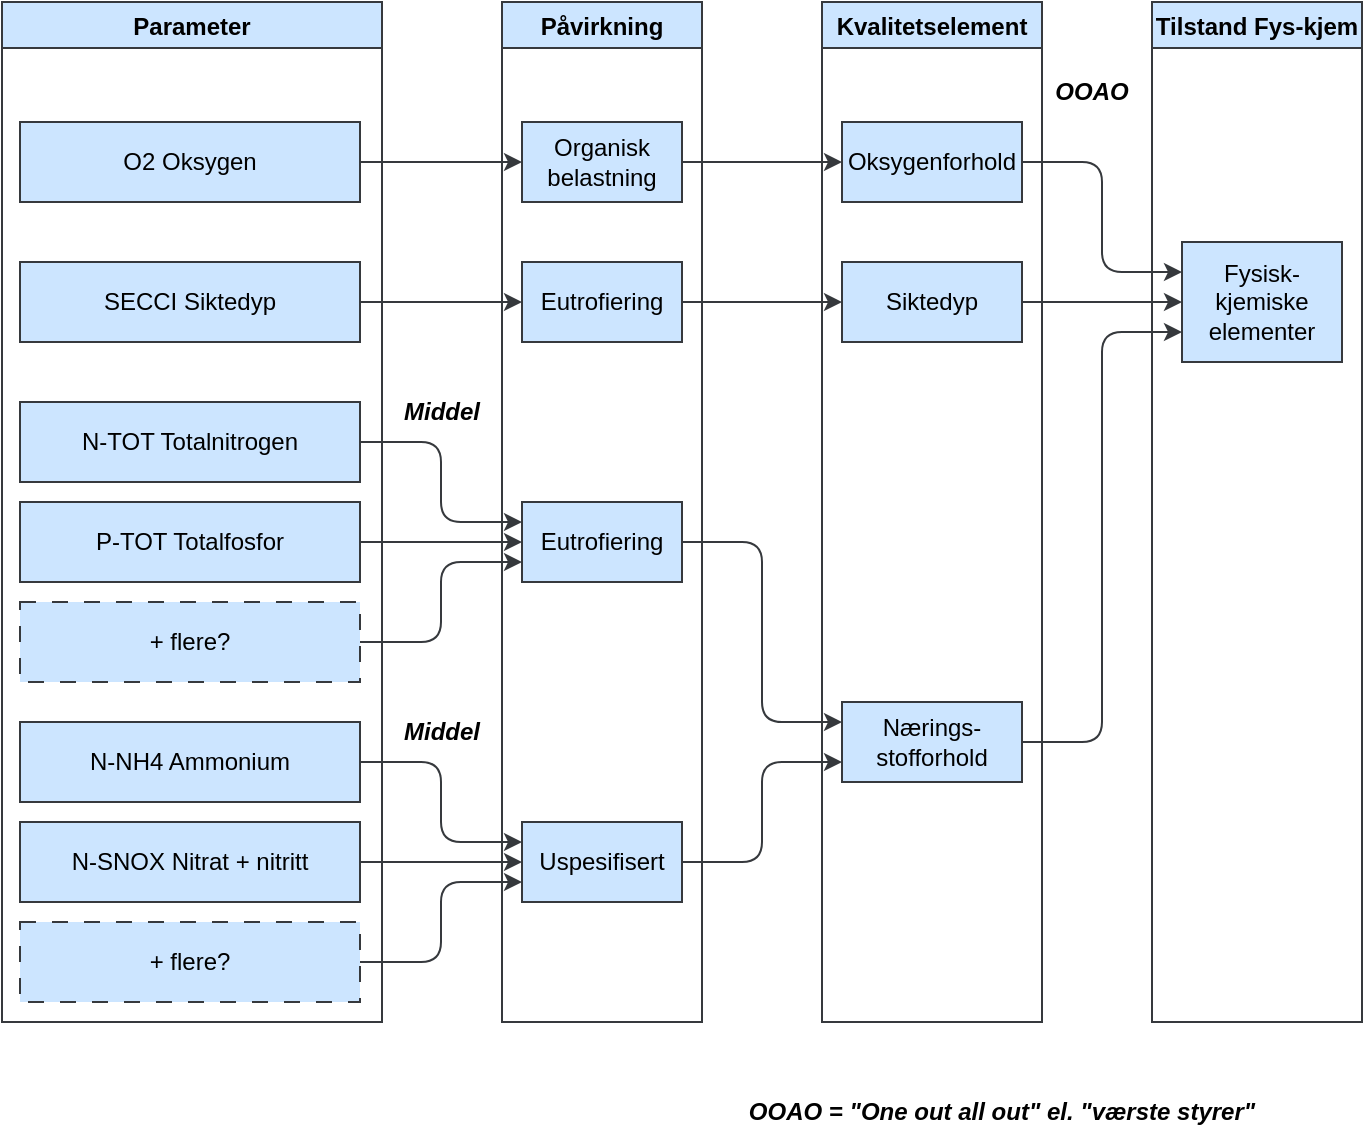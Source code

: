 <mxfile version="28.2.5">
  <diagram name="Page-1" id="hKgmJlj2i8ptv6tC-m2v">
    <mxGraphModel dx="1426" dy="891" grid="1" gridSize="10" guides="1" tooltips="1" connect="1" arrows="1" fold="1" page="1" pageScale="1" pageWidth="827" pageHeight="1169" background="light-dark(#FFFFFF,#FFFFFF)" math="0" shadow="0" adaptiveColors="simple">
      <root>
        <mxCell id="0" />
        <mxCell id="1" parent="0" />
        <mxCell id="y_GRqJ1ZzVfy5zHWJSPP-23" value="Oksygenforhold" style="whiteSpace=wrap;html=1;labelBackgroundColor=none;fillColor=#cce5ff;strokeColor=#36393d;fontColor=#000000;" parent="1" vertex="1">
          <mxGeometry x="445" y="99" width="90" height="40" as="geometry" />
        </mxCell>
        <mxCell id="y_GRqJ1ZzVfy5zHWJSPP-24" value="" style="edgeStyle=elbowEdgeStyle;elbow=horizontal;html=1;rounded=1;curved=0;sourcePerimeterSpacing=0;targetPerimeterSpacing=0;startSize=6;endSize=6;entryX=0;entryY=0.25;entryDx=0;entryDy=0;labelBackgroundColor=none;fontColor=#000000;fillColor=#cce5ff;strokeColor=#36393d;" parent="1" source="y_GRqJ1ZzVfy5zHWJSPP-23" target="y_GRqJ1ZzVfy5zHWJSPP-25" edge="1">
          <mxGeometry relative="1" as="geometry" />
        </mxCell>
        <mxCell id="y_GRqJ1ZzVfy5zHWJSPP-25" value="Fysisk-kjemiske elementer" style="whiteSpace=wrap;html=1;labelBackgroundColor=none;fillColor=#cce5ff;strokeColor=#36393d;fontColor=#000000;" parent="1" vertex="1">
          <mxGeometry x="615" y="159" width="80" height="60" as="geometry" />
        </mxCell>
        <mxCell id="y_GRqJ1ZzVfy5zHWJSPP-26" value="Siktedyp" style="whiteSpace=wrap;html=1;labelBackgroundColor=none;fillColor=#cce5ff;strokeColor=#36393d;fontColor=#000000;" parent="1" vertex="1">
          <mxGeometry x="445" y="169" width="90" height="40" as="geometry" />
        </mxCell>
        <mxCell id="y_GRqJ1ZzVfy5zHWJSPP-27" value="" style="edgeStyle=elbowEdgeStyle;elbow=horizontal;html=1;rounded=1;curved=0;sourcePerimeterSpacing=0;targetPerimeterSpacing=0;startSize=6;endSize=6;entryX=0;entryY=0.5;entryDx=0;entryDy=0;labelBackgroundColor=none;fontColor=#000000;fillColor=#cce5ff;strokeColor=#36393d;" parent="1" source="y_GRqJ1ZzVfy5zHWJSPP-26" target="y_GRqJ1ZzVfy5zHWJSPP-25" edge="1">
          <mxGeometry relative="1" as="geometry">
            <mxPoint x="645" y="259" as="targetPoint" />
          </mxGeometry>
        </mxCell>
        <mxCell id="y_GRqJ1ZzVfy5zHWJSPP-29" value="" style="edgeStyle=elbowEdgeStyle;elbow=horizontal;html=1;rounded=1;curved=0;sourcePerimeterSpacing=0;targetPerimeterSpacing=0;startSize=6;endSize=6;entryX=0;entryY=0.75;entryDx=0;entryDy=0;labelBackgroundColor=none;fontColor=#000000;fillColor=#cce5ff;strokeColor=#36393d;" parent="1" source="y_GRqJ1ZzVfy5zHWJSPP-28" target="y_GRqJ1ZzVfy5zHWJSPP-25" edge="1">
          <mxGeometry relative="1" as="geometry">
            <mxPoint x="645" y="259" as="targetPoint" />
          </mxGeometry>
        </mxCell>
        <mxCell id="y_GRqJ1ZzVfy5zHWJSPP-30" value="Eutrofiering" style="whiteSpace=wrap;html=1;labelBackgroundColor=none;fillColor=#cce5ff;strokeColor=#36393d;fontColor=#000000;" parent="1" vertex="1">
          <mxGeometry x="285" y="289" width="80" height="40" as="geometry" />
        </mxCell>
        <mxCell id="y_GRqJ1ZzVfy5zHWJSPP-31" value="" style="edgeStyle=elbowEdgeStyle;elbow=horizontal;html=1;rounded=1;curved=0;sourcePerimeterSpacing=0;targetPerimeterSpacing=0;startSize=6;endSize=6;entryX=0;entryY=0.25;entryDx=0;entryDy=0;labelBackgroundColor=none;fontColor=#000000;fillColor=#cce5ff;strokeColor=#36393d;" parent="1" source="y_GRqJ1ZzVfy5zHWJSPP-30" target="y_GRqJ1ZzVfy5zHWJSPP-28" edge="1">
          <mxGeometry relative="1" as="geometry">
            <mxPoint x="405" y="249" as="targetPoint" />
          </mxGeometry>
        </mxCell>
        <mxCell id="y_GRqJ1ZzVfy5zHWJSPP-32" value="N-TOT Totalnitrogen" style="whiteSpace=wrap;html=1;labelBackgroundColor=none;fillColor=#cce5ff;strokeColor=#36393d;fontColor=#000000;" parent="1" vertex="1">
          <mxGeometry x="34" y="239" width="170" height="40" as="geometry" />
        </mxCell>
        <mxCell id="y_GRqJ1ZzVfy5zHWJSPP-33" value="" style="edgeStyle=elbowEdgeStyle;elbow=horizontal;html=1;rounded=1;curved=0;sourcePerimeterSpacing=0;targetPerimeterSpacing=0;startSize=6;endSize=6;entryX=0;entryY=0.25;entryDx=0;entryDy=0;labelBackgroundColor=none;fontColor=#000000;fillColor=#cce5ff;strokeColor=#36393d;" parent="1" source="y_GRqJ1ZzVfy5zHWJSPP-32" target="y_GRqJ1ZzVfy5zHWJSPP-30" edge="1">
          <mxGeometry relative="1" as="geometry">
            <mxPoint x="245" y="319" as="targetPoint" />
          </mxGeometry>
        </mxCell>
        <mxCell id="y_GRqJ1ZzVfy5zHWJSPP-34" value="Eutrofiering" style="whiteSpace=wrap;html=1;labelBackgroundColor=none;fillColor=#cce5ff;strokeColor=#36393d;fontColor=#000000;" parent="1" vertex="1">
          <mxGeometry x="285" y="169" width="80" height="40" as="geometry" />
        </mxCell>
        <mxCell id="y_GRqJ1ZzVfy5zHWJSPP-35" value="" style="edgeStyle=elbowEdgeStyle;elbow=horizontal;html=1;rounded=1;curved=0;sourcePerimeterSpacing=0;targetPerimeterSpacing=0;startSize=6;endSize=6;entryX=0;entryY=0.5;entryDx=0;entryDy=0;labelBackgroundColor=none;fontColor=#000000;fillColor=#cce5ff;strokeColor=#36393d;" parent="1" source="y_GRqJ1ZzVfy5zHWJSPP-34" target="y_GRqJ1ZzVfy5zHWJSPP-26" edge="1">
          <mxGeometry relative="1" as="geometry">
            <mxPoint x="405" y="139" as="targetPoint" />
          </mxGeometry>
        </mxCell>
        <mxCell id="y_GRqJ1ZzVfy5zHWJSPP-36" value="SECCI Siktedyp" style="whiteSpace=wrap;html=1;labelBackgroundColor=none;fillColor=#cce5ff;strokeColor=#36393d;fontColor=#000000;" parent="1" vertex="1">
          <mxGeometry x="34" y="169" width="170" height="40" as="geometry" />
        </mxCell>
        <mxCell id="y_GRqJ1ZzVfy5zHWJSPP-37" value="" style="edgeStyle=elbowEdgeStyle;elbow=horizontal;html=1;rounded=1;curved=0;sourcePerimeterSpacing=0;targetPerimeterSpacing=0;startSize=6;endSize=6;entryX=0;entryY=0.5;entryDx=0;entryDy=0;labelBackgroundColor=none;fontColor=#000000;fillColor=#cce5ff;strokeColor=#36393d;" parent="1" source="y_GRqJ1ZzVfy5zHWJSPP-36" target="y_GRqJ1ZzVfy5zHWJSPP-34" edge="1">
          <mxGeometry relative="1" as="geometry">
            <mxPoint x="245" y="249" as="targetPoint" />
          </mxGeometry>
        </mxCell>
        <mxCell id="y_GRqJ1ZzVfy5zHWJSPP-38" value="Organisk belastning" style="whiteSpace=wrap;html=1;labelBackgroundColor=none;fillColor=#cce5ff;strokeColor=#36393d;fontColor=#000000;" parent="1" vertex="1">
          <mxGeometry x="285" y="99" width="80" height="40" as="geometry" />
        </mxCell>
        <mxCell id="y_GRqJ1ZzVfy5zHWJSPP-39" value="" style="edgeStyle=elbowEdgeStyle;elbow=horizontal;html=1;rounded=1;curved=0;sourcePerimeterSpacing=0;targetPerimeterSpacing=0;startSize=6;endSize=6;entryX=0;entryY=0.5;entryDx=0;entryDy=0;labelBackgroundColor=none;fontColor=#000000;fillColor=#cce5ff;strokeColor=#36393d;" parent="1" source="y_GRqJ1ZzVfy5zHWJSPP-38" target="y_GRqJ1ZzVfy5zHWJSPP-23" edge="1">
          <mxGeometry relative="1" as="geometry">
            <mxPoint x="435" y="59" as="targetPoint" />
          </mxGeometry>
        </mxCell>
        <mxCell id="y_GRqJ1ZzVfy5zHWJSPP-40" value="O2 Oksygen" style="whiteSpace=wrap;html=1;labelBackgroundColor=none;fillColor=#cce5ff;strokeColor=#36393d;fontColor=#000000;" parent="1" vertex="1">
          <mxGeometry x="34" y="99" width="170" height="40" as="geometry" />
        </mxCell>
        <mxCell id="y_GRqJ1ZzVfy5zHWJSPP-41" value="" style="edgeStyle=elbowEdgeStyle;elbow=horizontal;html=1;rounded=1;curved=0;sourcePerimeterSpacing=0;targetPerimeterSpacing=0;startSize=6;endSize=6;entryX=0;entryY=0.5;entryDx=0;entryDy=0;labelBackgroundColor=none;fontColor=#000000;fillColor=#cce5ff;strokeColor=#36393d;" parent="1" source="y_GRqJ1ZzVfy5zHWJSPP-40" target="y_GRqJ1ZzVfy5zHWJSPP-38" edge="1">
          <mxGeometry relative="1" as="geometry">
            <mxPoint x="245" y="179" as="targetPoint" />
          </mxGeometry>
        </mxCell>
        <mxCell id="y_GRqJ1ZzVfy5zHWJSPP-42" value="P-TOT Totalfosfor" style="whiteSpace=wrap;html=1;labelBackgroundColor=none;fillColor=#cce5ff;strokeColor=#36393d;fontColor=#000000;" parent="1" vertex="1">
          <mxGeometry x="34" y="289" width="170" height="40" as="geometry" />
        </mxCell>
        <mxCell id="y_GRqJ1ZzVfy5zHWJSPP-43" value="" style="edgeStyle=elbowEdgeStyle;elbow=horizontal;html=1;rounded=1;curved=0;sourcePerimeterSpacing=0;targetPerimeterSpacing=0;startSize=6;endSize=6;entryX=0;entryY=0.5;entryDx=0;entryDy=0;labelBackgroundColor=none;fontColor=#000000;fillColor=#cce5ff;strokeColor=#36393d;" parent="1" source="y_GRqJ1ZzVfy5zHWJSPP-42" target="y_GRqJ1ZzVfy5zHWJSPP-30" edge="1">
          <mxGeometry relative="1" as="geometry">
            <mxPoint x="325" y="309" as="targetPoint" />
          </mxGeometry>
        </mxCell>
        <mxCell id="y_GRqJ1ZzVfy5zHWJSPP-44" value="+ flere?" style="whiteSpace=wrap;html=1;dashed=1;dashPattern=8 8;labelBackgroundColor=none;fillColor=#cce5ff;strokeColor=#36393d;fontColor=#000000;" parent="1" vertex="1">
          <mxGeometry x="34" y="339" width="170" height="40" as="geometry" />
        </mxCell>
        <mxCell id="y_GRqJ1ZzVfy5zHWJSPP-45" value="" style="edgeStyle=elbowEdgeStyle;elbow=horizontal;html=1;rounded=1;curved=0;sourcePerimeterSpacing=0;targetPerimeterSpacing=0;startSize=6;endSize=6;entryX=0;entryY=0.75;entryDx=0;entryDy=0;labelBackgroundColor=none;fontColor=#000000;fillColor=#cce5ff;strokeColor=#36393d;" parent="1" source="y_GRqJ1ZzVfy5zHWJSPP-44" target="y_GRqJ1ZzVfy5zHWJSPP-30" edge="1">
          <mxGeometry relative="1" as="geometry">
            <mxPoint x="325" y="359" as="targetPoint" />
          </mxGeometry>
        </mxCell>
        <mxCell id="y_GRqJ1ZzVfy5zHWJSPP-46" value="Parameter" style="swimlane;labelBackgroundColor=none;fillColor=#cce5ff;strokeColor=#36393d;fontColor=#000000;" parent="1" vertex="1">
          <mxGeometry x="25" y="39" width="190" height="510" as="geometry" />
        </mxCell>
        <mxCell id="y_GRqJ1ZzVfy5zHWJSPP-50" value="Uspesifisert" style="whiteSpace=wrap;html=1;labelBackgroundColor=none;fillColor=#cce5ff;strokeColor=#36393d;fontColor=#000000;" parent="y_GRqJ1ZzVfy5zHWJSPP-46" vertex="1">
          <mxGeometry x="260" y="410" width="80" height="40" as="geometry" />
        </mxCell>
        <mxCell id="y_GRqJ1ZzVfy5zHWJSPP-51" value="N-NH4 Ammonium" style="whiteSpace=wrap;html=1;labelBackgroundColor=none;fillColor=#cce5ff;strokeColor=#36393d;fontColor=#000000;" parent="y_GRqJ1ZzVfy5zHWJSPP-46" vertex="1">
          <mxGeometry x="9" y="360" width="170" height="40" as="geometry" />
        </mxCell>
        <mxCell id="y_GRqJ1ZzVfy5zHWJSPP-52" value="" style="edgeStyle=elbowEdgeStyle;elbow=horizontal;html=1;rounded=1;curved=0;sourcePerimeterSpacing=0;targetPerimeterSpacing=0;startSize=6;endSize=6;entryX=0;entryY=0.25;entryDx=0;entryDy=0;labelBackgroundColor=none;fontColor=#000000;fillColor=#cce5ff;strokeColor=#36393d;" parent="y_GRqJ1ZzVfy5zHWJSPP-46" source="y_GRqJ1ZzVfy5zHWJSPP-51" target="y_GRqJ1ZzVfy5zHWJSPP-50" edge="1">
          <mxGeometry relative="1" as="geometry">
            <mxPoint x="220" y="440" as="targetPoint" />
          </mxGeometry>
        </mxCell>
        <mxCell id="y_GRqJ1ZzVfy5zHWJSPP-53" value="N-SNOX Nitrat + nitritt" style="whiteSpace=wrap;html=1;labelBackgroundColor=none;fillColor=#cce5ff;strokeColor=#36393d;fontColor=#000000;" parent="y_GRqJ1ZzVfy5zHWJSPP-46" vertex="1">
          <mxGeometry x="9" y="410" width="170" height="40" as="geometry" />
        </mxCell>
        <mxCell id="y_GRqJ1ZzVfy5zHWJSPP-54" value="" style="edgeStyle=elbowEdgeStyle;elbow=horizontal;html=1;rounded=1;curved=0;sourcePerimeterSpacing=0;targetPerimeterSpacing=0;startSize=6;endSize=6;entryX=0;entryY=0.5;entryDx=0;entryDy=0;labelBackgroundColor=none;fontColor=#000000;fillColor=#cce5ff;strokeColor=#36393d;" parent="y_GRqJ1ZzVfy5zHWJSPP-46" source="y_GRqJ1ZzVfy5zHWJSPP-53" target="y_GRqJ1ZzVfy5zHWJSPP-50" edge="1">
          <mxGeometry relative="1" as="geometry">
            <mxPoint x="300" y="430" as="targetPoint" />
          </mxGeometry>
        </mxCell>
        <mxCell id="y_GRqJ1ZzVfy5zHWJSPP-55" value="+ flere?" style="whiteSpace=wrap;html=1;dashed=1;dashPattern=8 8;labelBackgroundColor=none;fillColor=#cce5ff;strokeColor=#36393d;fontColor=#000000;" parent="y_GRqJ1ZzVfy5zHWJSPP-46" vertex="1">
          <mxGeometry x="9" y="460" width="170" height="40" as="geometry" />
        </mxCell>
        <mxCell id="y_GRqJ1ZzVfy5zHWJSPP-56" value="" style="edgeStyle=elbowEdgeStyle;elbow=horizontal;html=1;rounded=1;curved=0;sourcePerimeterSpacing=0;targetPerimeterSpacing=0;startSize=6;endSize=6;entryX=0;entryY=0.75;entryDx=0;entryDy=0;labelBackgroundColor=none;fontColor=#000000;fillColor=#cce5ff;strokeColor=#36393d;" parent="y_GRqJ1ZzVfy5zHWJSPP-46" source="y_GRqJ1ZzVfy5zHWJSPP-55" target="y_GRqJ1ZzVfy5zHWJSPP-50" edge="1">
          <mxGeometry relative="1" as="geometry">
            <mxPoint x="300" y="480" as="targetPoint" />
          </mxGeometry>
        </mxCell>
        <mxCell id="y_GRqJ1ZzVfy5zHWJSPP-47" value="Påvirkning" style="swimlane;labelBackgroundColor=none;fillColor=#cce5ff;strokeColor=#36393d;fontColor=#000000;" parent="1" vertex="1">
          <mxGeometry x="275" y="39" width="100" height="510" as="geometry" />
        </mxCell>
        <mxCell id="y_GRqJ1ZzVfy5zHWJSPP-48" value="Kvalitetselement" style="swimlane;labelBackgroundColor=none;fillColor=#cce5ff;strokeColor=#36393d;fontColor=#000000;" parent="1" vertex="1">
          <mxGeometry x="435" y="39" width="110" height="510" as="geometry" />
        </mxCell>
        <mxCell id="y_GRqJ1ZzVfy5zHWJSPP-28" value="Nærings-stofforhold" style="whiteSpace=wrap;html=1;labelBackgroundColor=none;fillColor=#cce5ff;strokeColor=#36393d;fontColor=#000000;" parent="y_GRqJ1ZzVfy5zHWJSPP-48" vertex="1">
          <mxGeometry x="10" y="350" width="90" height="40" as="geometry" />
        </mxCell>
        <mxCell id="y_GRqJ1ZzVfy5zHWJSPP-49" value="Tilstand Fys-kjem" style="swimlane;labelBackgroundColor=none;fillColor=#cce5ff;strokeColor=#36393d;fontColor=#000000;" parent="1" vertex="1">
          <mxGeometry x="600" y="39" width="105" height="510" as="geometry" />
        </mxCell>
        <mxCell id="y_GRqJ1ZzVfy5zHWJSPP-61" value="OOAO" style="text;html=1;align=center;verticalAlign=middle;whiteSpace=wrap;rounded=0;fontColor=#000000;fontStyle=3" parent="y_GRqJ1ZzVfy5zHWJSPP-49" vertex="1">
          <mxGeometry x="-60" y="30" width="60" height="30" as="geometry" />
        </mxCell>
        <mxCell id="y_GRqJ1ZzVfy5zHWJSPP-57" value="" style="edgeStyle=elbowEdgeStyle;elbow=horizontal;html=1;rounded=1;curved=0;sourcePerimeterSpacing=0;targetPerimeterSpacing=0;startSize=6;endSize=6;exitX=1;exitY=0.5;exitDx=0;exitDy=0;entryX=0;entryY=0.75;entryDx=0;entryDy=0;labelBackgroundColor=none;fontColor=#000000;fillColor=#cce5ff;strokeColor=#36393d;" parent="1" source="y_GRqJ1ZzVfy5zHWJSPP-50" target="y_GRqJ1ZzVfy5zHWJSPP-28" edge="1">
          <mxGeometry relative="1" as="geometry">
            <mxPoint x="445" y="269" as="targetPoint" />
            <mxPoint x="455" y="549" as="sourcePoint" />
          </mxGeometry>
        </mxCell>
        <mxCell id="y_GRqJ1ZzVfy5zHWJSPP-59" value="Middel" style="text;html=1;align=center;verticalAlign=middle;whiteSpace=wrap;rounded=0;fontColor=#000000;fontStyle=3" parent="1" vertex="1">
          <mxGeometry x="215" y="229" width="60" height="30" as="geometry" />
        </mxCell>
        <mxCell id="y_GRqJ1ZzVfy5zHWJSPP-60" value="Middel" style="text;html=1;align=center;verticalAlign=middle;whiteSpace=wrap;rounded=0;fontColor=#000000;fontStyle=3" parent="1" vertex="1">
          <mxGeometry x="215" y="389" width="60" height="30" as="geometry" />
        </mxCell>
        <mxCell id="y_GRqJ1ZzVfy5zHWJSPP-63" value="OOAO = &quot;One out all out&quot; el. &quot;værste styrer&quot;" style="text;html=1;align=center;verticalAlign=middle;whiteSpace=wrap;rounded=0;fontColor=#000000;fontStyle=3" parent="1" vertex="1">
          <mxGeometry x="375" y="579" width="300" height="30" as="geometry" />
        </mxCell>
      </root>
    </mxGraphModel>
  </diagram>
</mxfile>
